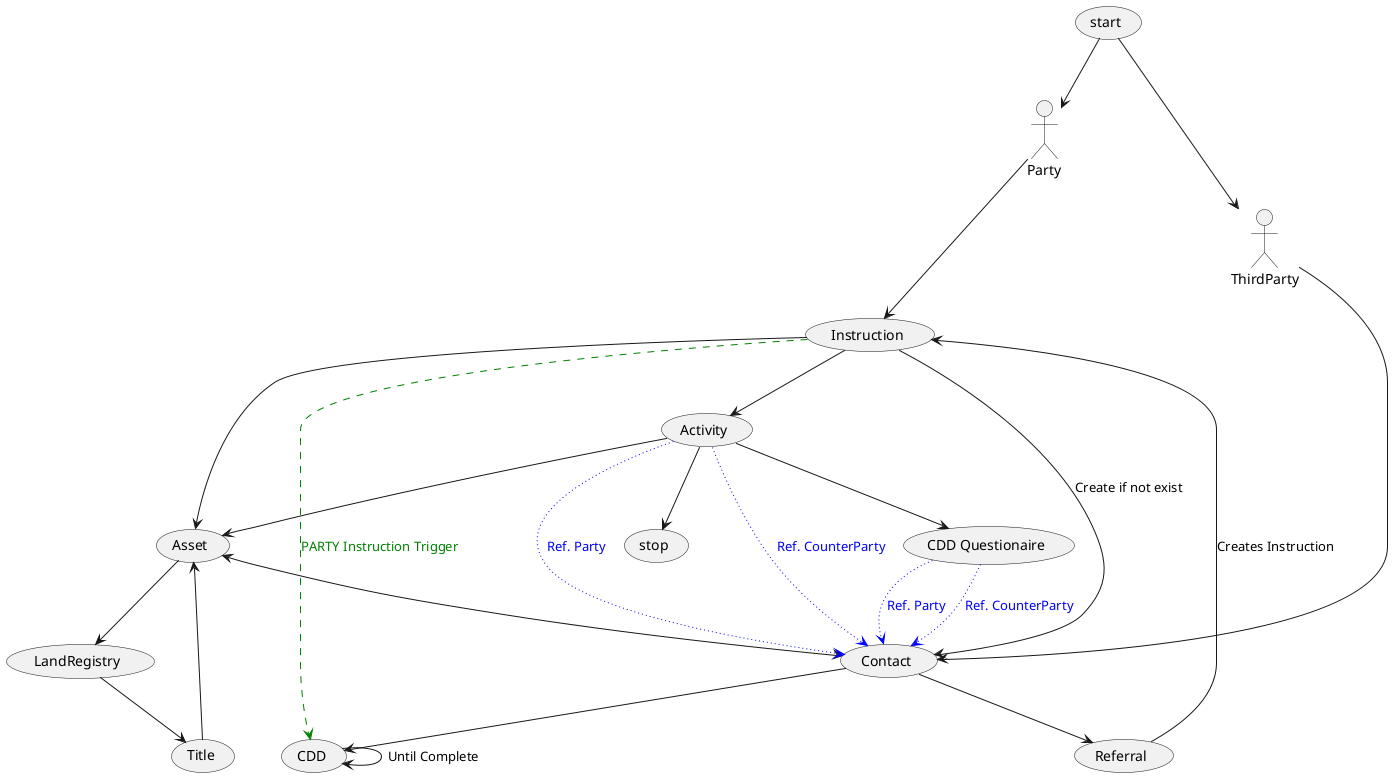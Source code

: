 @startuml cdd

(start) --> Party
(start) --> ThirdParty
Party --> (Instruction)
ThirdParty --> (Contact)
(Contact) --> (Referral)

(Instruction) --> (Contact) : Create if not exist

(Referral) --> (Instruction) : Creates Instruction
(Instruction) --> (Asset)
(Asset) --> (LandRegistry) 
(LandRegistry)  --> (Title)
(Title) --> (Asset)
(Asset) <--> (Contact)
(Contact) --> (CDD)
(CDD) --> (CDD) : Until Complete
(Instruction) --> (Activity)
'(Instruction) --> (CDD Questionaire) : TBS

(Activity) --> (Asset)
(Activity) --> (Contact) #blue;line.dotted;text:blue : Ref. Party
(Activity) --> (Contact) #blue;line.dotted;text:blue : Ref. CounterParty
(Activity) --> (CDD Questionaire)


(CDD Questionaire) ..> (Contact) #blue;line.dotted;text:blue : Ref. Party
(CDD Questionaire) ..> (Contact) #blue;line.dotted;text:blue : Ref. CounterParty

'(Activity) ..> (CDD) #green;line.dashed;text:green  : Tenancy Trigger
(Instruction) ..> (CDD) #green;line.dashed;text:green  : PARTY Instruction Trigger

(Activity) --> (stop)
@enduml

